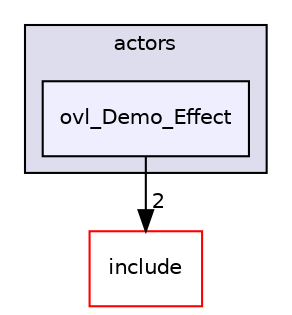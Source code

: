 digraph "src/overlays/actors/ovl_Demo_Effect" {
  compound=true
  node [ fontsize="10", fontname="Helvetica"];
  edge [ labelfontsize="10", labelfontname="Helvetica"];
  subgraph clusterdir_e93473484be31ce7bcb356bd643a22f8 {
    graph [ bgcolor="#ddddee", pencolor="black", label="actors" fontname="Helvetica", fontsize="10", URL="dir_e93473484be31ce7bcb356bd643a22f8.html"]
  dir_c940827041d8b4c6290e085d73d38744 [shape=box, label="ovl_Demo_Effect", style="filled", fillcolor="#eeeeff", pencolor="black", URL="dir_c940827041d8b4c6290e085d73d38744.html"];
  }
  dir_d44c64559bbebec7f509842c48db8b23 [shape=box label="include" fillcolor="white" style="filled" color="red" URL="dir_d44c64559bbebec7f509842c48db8b23.html"];
  dir_c940827041d8b4c6290e085d73d38744->dir_d44c64559bbebec7f509842c48db8b23 [headlabel="2", labeldistance=1.5 headhref="dir_000153_000000.html"];
}
